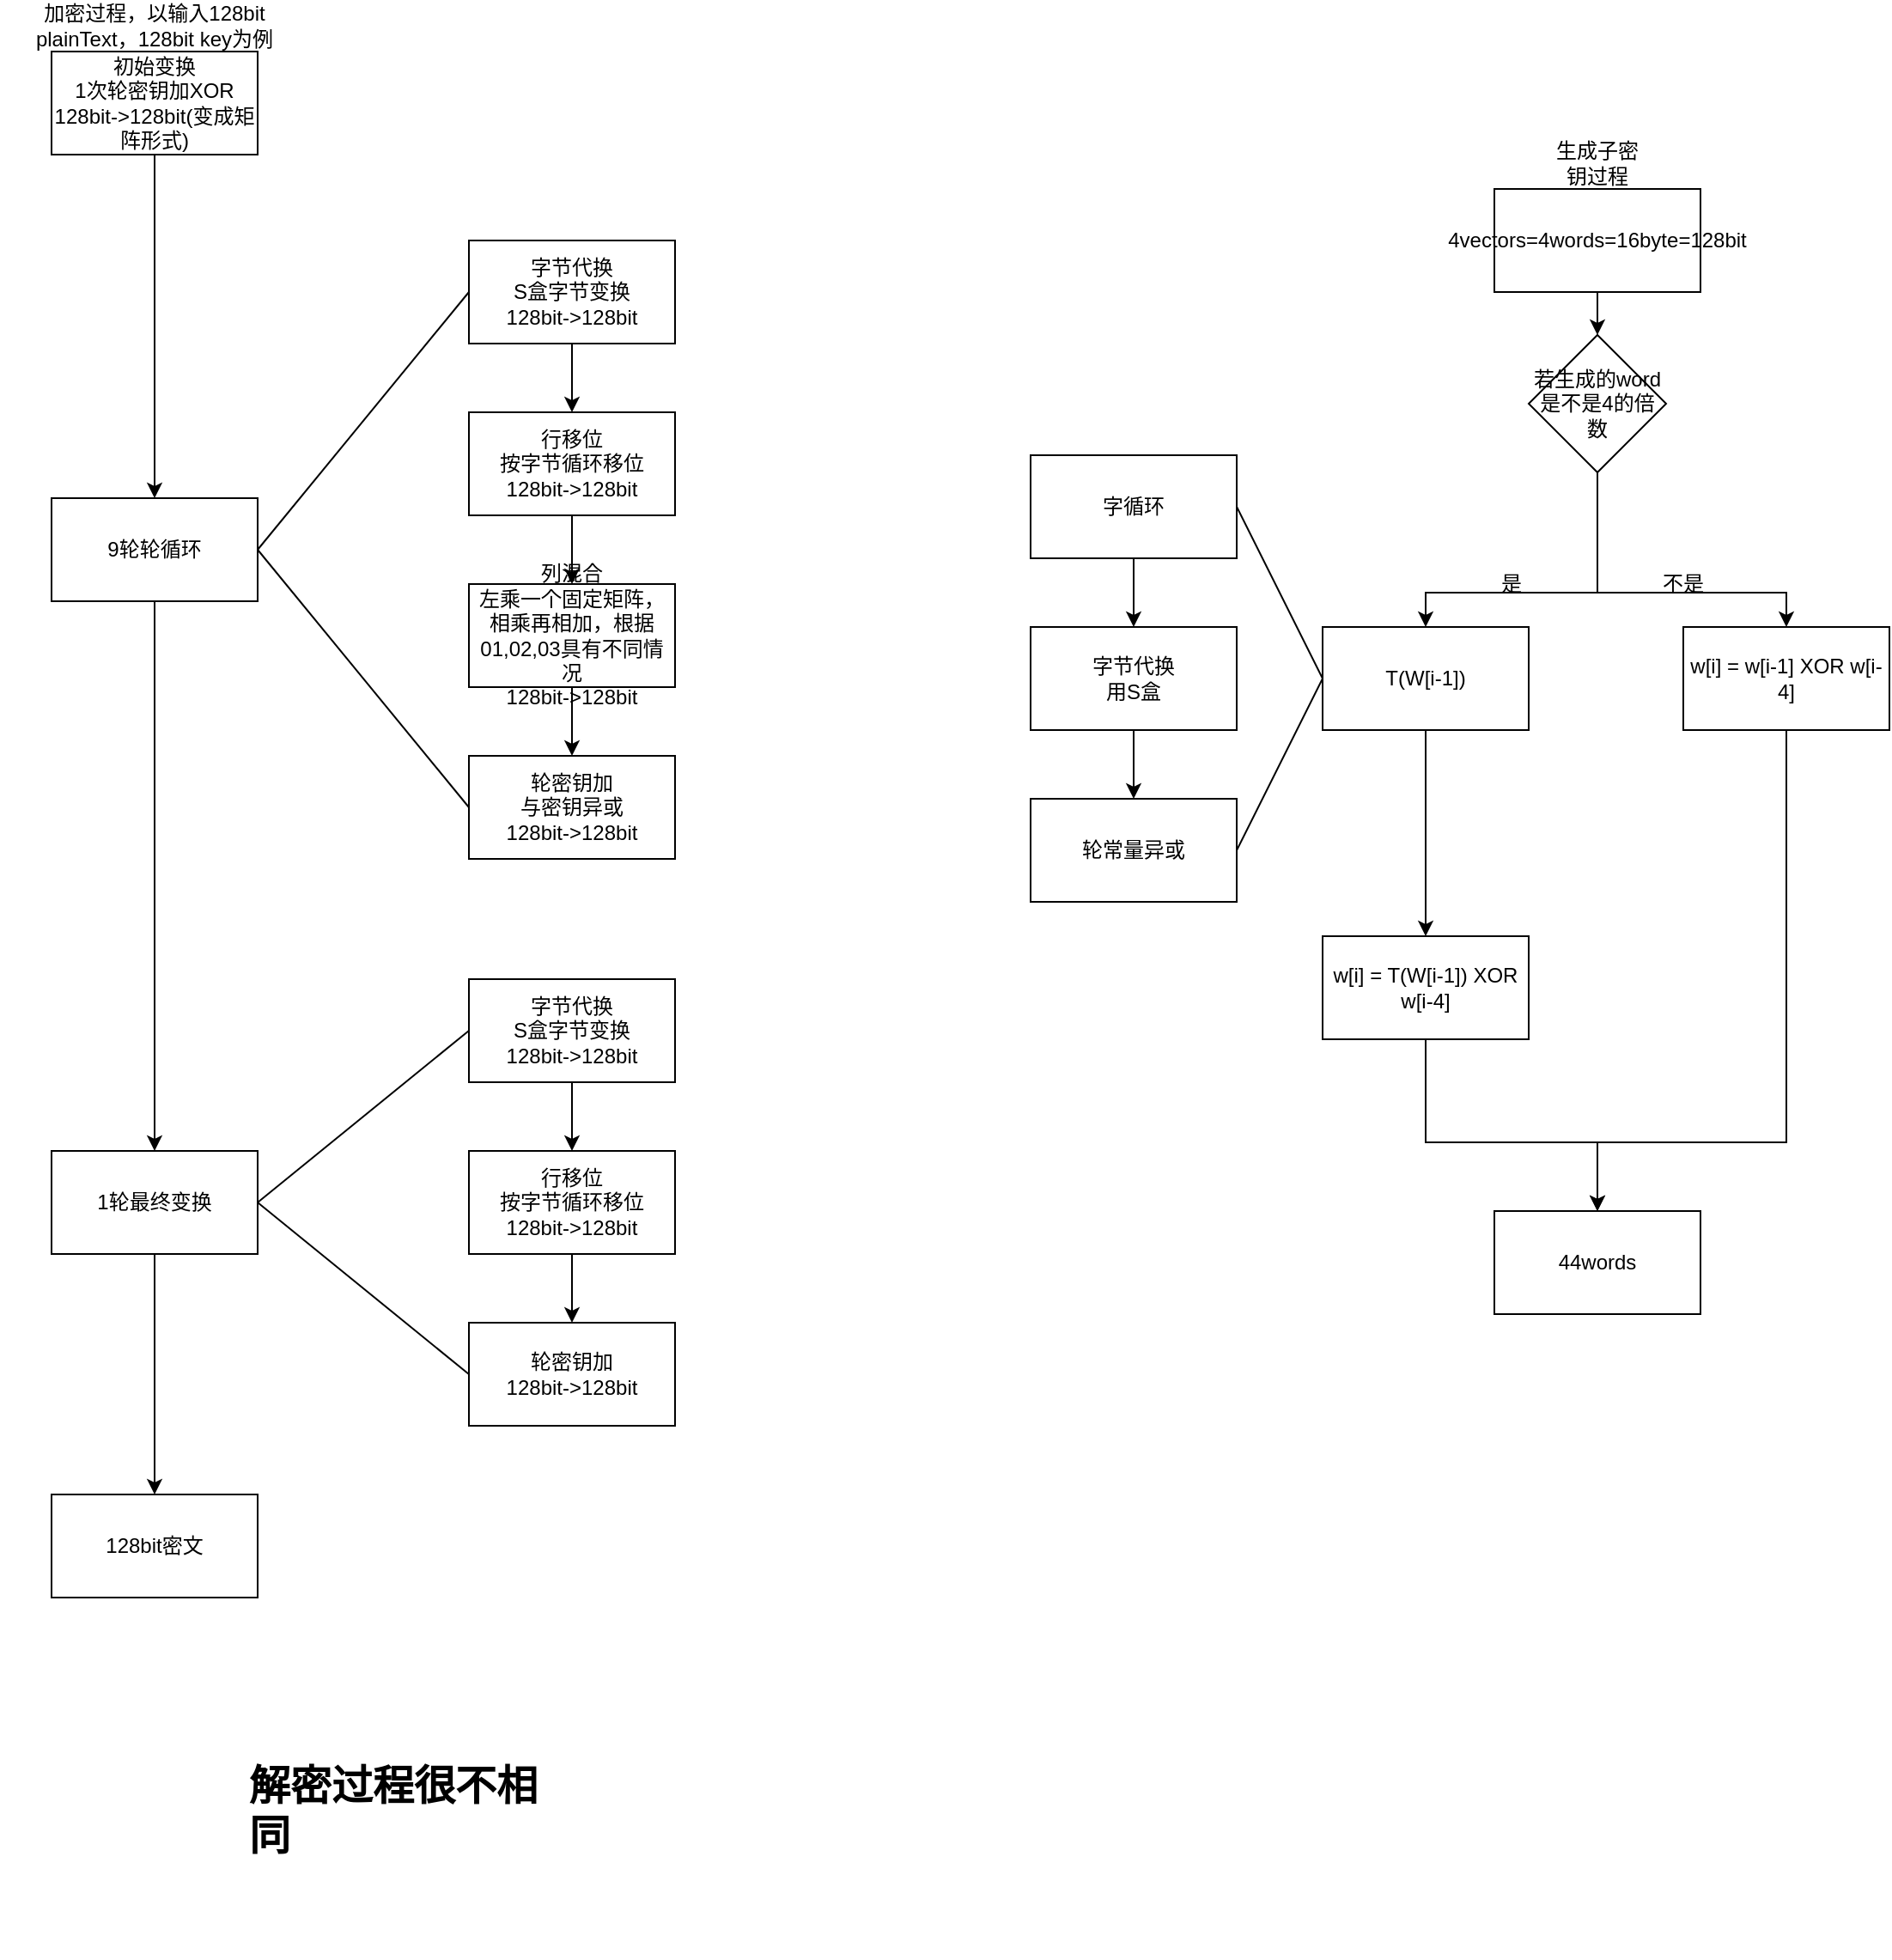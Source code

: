 <mxfile version="17.1.0" type="github">
  <diagram id="cqzonG41QX5fW-I68F4_" name="Page-1">
    <mxGraphModel dx="946" dy="557" grid="1" gridSize="10" guides="1" tooltips="1" connect="1" arrows="1" fold="1" page="1" pageScale="1" pageWidth="850" pageHeight="1100" math="0" shadow="0">
      <root>
        <mxCell id="0" />
        <mxCell id="1" parent="0" />
        <mxCell id="-XoX3T9-vUoqO6nSMwP--1" value="初始变换&lt;br&gt;1次轮密钥加XOR&lt;br&gt;128bit-&amp;gt;128bit(变成矩阵形式)" style="rounded=0;whiteSpace=wrap;html=1;" vertex="1" parent="1">
          <mxGeometry x="120" y="70" width="120" height="60" as="geometry" />
        </mxCell>
        <mxCell id="-XoX3T9-vUoqO6nSMwP--2" value="加密过程，以输入128bit plainText，128bit key为例" style="text;html=1;strokeColor=none;fillColor=none;align=center;verticalAlign=middle;whiteSpace=wrap;rounded=0;" vertex="1" parent="1">
          <mxGeometry x="90" y="40" width="180" height="30" as="geometry" />
        </mxCell>
        <mxCell id="-XoX3T9-vUoqO6nSMwP--15" value="" style="edgeStyle=orthogonalEdgeStyle;rounded=0;orthogonalLoop=1;jettySize=auto;html=1;" edge="1" parent="1" source="-XoX3T9-vUoqO6nSMwP--3" target="-XoX3T9-vUoqO6nSMwP--14">
          <mxGeometry relative="1" as="geometry" />
        </mxCell>
        <mxCell id="-XoX3T9-vUoqO6nSMwP--3" value="9轮轮循环" style="rounded=0;whiteSpace=wrap;html=1;" vertex="1" parent="1">
          <mxGeometry x="120" y="330" width="120" height="60" as="geometry" />
        </mxCell>
        <mxCell id="-XoX3T9-vUoqO6nSMwP--18" value="" style="edgeStyle=orthogonalEdgeStyle;rounded=0;orthogonalLoop=1;jettySize=auto;html=1;" edge="1" parent="1" source="-XoX3T9-vUoqO6nSMwP--5" target="-XoX3T9-vUoqO6nSMwP--6">
          <mxGeometry relative="1" as="geometry" />
        </mxCell>
        <mxCell id="-XoX3T9-vUoqO6nSMwP--5" value="字节代换&lt;br&gt;S盒字节变换&lt;br&gt;128bit-&amp;gt;128bit" style="rounded=0;whiteSpace=wrap;html=1;" vertex="1" parent="1">
          <mxGeometry x="363" y="180" width="120" height="60" as="geometry" />
        </mxCell>
        <mxCell id="-XoX3T9-vUoqO6nSMwP--19" value="" style="edgeStyle=orthogonalEdgeStyle;rounded=0;orthogonalLoop=1;jettySize=auto;html=1;" edge="1" parent="1" source="-XoX3T9-vUoqO6nSMwP--6" target="-XoX3T9-vUoqO6nSMwP--7">
          <mxGeometry relative="1" as="geometry" />
        </mxCell>
        <mxCell id="-XoX3T9-vUoqO6nSMwP--6" value="行移位&lt;br&gt;按字节循环移位&lt;br&gt;128bit-&amp;gt;128bit" style="rounded=0;whiteSpace=wrap;html=1;" vertex="1" parent="1">
          <mxGeometry x="363" y="280" width="120" height="60" as="geometry" />
        </mxCell>
        <mxCell id="-XoX3T9-vUoqO6nSMwP--20" value="" style="edgeStyle=orthogonalEdgeStyle;rounded=0;orthogonalLoop=1;jettySize=auto;html=1;" edge="1" parent="1" source="-XoX3T9-vUoqO6nSMwP--7" target="-XoX3T9-vUoqO6nSMwP--8">
          <mxGeometry relative="1" as="geometry" />
        </mxCell>
        <mxCell id="-XoX3T9-vUoqO6nSMwP--7" value="列混合&lt;br&gt;左乘一个固定矩阵，相乘再相加，根据01,02,03具有不同情况&lt;br&gt;128bit-&amp;gt;128bit" style="rounded=0;whiteSpace=wrap;html=1;" vertex="1" parent="1">
          <mxGeometry x="363" y="380" width="120" height="60" as="geometry" />
        </mxCell>
        <mxCell id="-XoX3T9-vUoqO6nSMwP--8" value="轮密钥加&lt;br&gt;与密钥异或&lt;br&gt;128bit-&amp;gt;128bit" style="rounded=0;whiteSpace=wrap;html=1;" vertex="1" parent="1">
          <mxGeometry x="363" y="480" width="120" height="60" as="geometry" />
        </mxCell>
        <mxCell id="-XoX3T9-vUoqO6nSMwP--23" value="" style="edgeStyle=orthogonalEdgeStyle;rounded=0;orthogonalLoop=1;jettySize=auto;html=1;" edge="1" parent="1" source="-XoX3T9-vUoqO6nSMwP--9" target="-XoX3T9-vUoqO6nSMwP--10">
          <mxGeometry relative="1" as="geometry" />
        </mxCell>
        <mxCell id="-XoX3T9-vUoqO6nSMwP--9" value="字节代换&lt;br&gt;S盒字节变换&lt;br&gt;128bit-&amp;gt;128bit" style="rounded=0;whiteSpace=wrap;html=1;" vertex="1" parent="1">
          <mxGeometry x="363" y="610" width="120" height="60" as="geometry" />
        </mxCell>
        <mxCell id="-XoX3T9-vUoqO6nSMwP--24" value="" style="edgeStyle=orthogonalEdgeStyle;rounded=0;orthogonalLoop=1;jettySize=auto;html=1;" edge="1" parent="1" source="-XoX3T9-vUoqO6nSMwP--10" target="-XoX3T9-vUoqO6nSMwP--12">
          <mxGeometry relative="1" as="geometry" />
        </mxCell>
        <mxCell id="-XoX3T9-vUoqO6nSMwP--10" value="行移位&lt;br&gt;按字节循环移位&lt;br&gt;128bit-&amp;gt;128bit" style="rounded=0;whiteSpace=wrap;html=1;" vertex="1" parent="1">
          <mxGeometry x="363" y="710" width="120" height="60" as="geometry" />
        </mxCell>
        <mxCell id="-XoX3T9-vUoqO6nSMwP--12" value="轮密钥加&lt;br&gt;128bit-&amp;gt;128bit" style="rounded=0;whiteSpace=wrap;html=1;" vertex="1" parent="1">
          <mxGeometry x="363" y="810" width="120" height="60" as="geometry" />
        </mxCell>
        <mxCell id="-XoX3T9-vUoqO6nSMwP--13" value="" style="endArrow=classic;html=1;rounded=0;entryX=0.5;entryY=0;entryDx=0;entryDy=0;exitX=0.5;exitY=1;exitDx=0;exitDy=0;" edge="1" parent="1" source="-XoX3T9-vUoqO6nSMwP--1" target="-XoX3T9-vUoqO6nSMwP--3">
          <mxGeometry width="50" height="50" relative="1" as="geometry">
            <mxPoint x="180" y="160" as="sourcePoint" />
            <mxPoint x="450" y="310" as="targetPoint" />
          </mxGeometry>
        </mxCell>
        <mxCell id="-XoX3T9-vUoqO6nSMwP--14" value="&lt;span&gt;1轮最终变换&lt;/span&gt;" style="rounded=0;whiteSpace=wrap;html=1;" vertex="1" parent="1">
          <mxGeometry x="120" y="710" width="120" height="60" as="geometry" />
        </mxCell>
        <mxCell id="-XoX3T9-vUoqO6nSMwP--16" value="" style="endArrow=none;html=1;rounded=0;exitX=1;exitY=0.5;exitDx=0;exitDy=0;entryX=0;entryY=0.5;entryDx=0;entryDy=0;" edge="1" parent="1" source="-XoX3T9-vUoqO6nSMwP--3" target="-XoX3T9-vUoqO6nSMwP--5">
          <mxGeometry width="50" height="50" relative="1" as="geometry">
            <mxPoint x="400" y="390" as="sourcePoint" />
            <mxPoint x="450" y="340" as="targetPoint" />
          </mxGeometry>
        </mxCell>
        <mxCell id="-XoX3T9-vUoqO6nSMwP--17" value="" style="endArrow=none;html=1;rounded=0;exitX=1;exitY=0.5;exitDx=0;exitDy=0;entryX=0;entryY=0.5;entryDx=0;entryDy=0;" edge="1" parent="1" source="-XoX3T9-vUoqO6nSMwP--3" target="-XoX3T9-vUoqO6nSMwP--8">
          <mxGeometry width="50" height="50" relative="1" as="geometry">
            <mxPoint x="400" y="500" as="sourcePoint" />
            <mxPoint x="450" y="450" as="targetPoint" />
          </mxGeometry>
        </mxCell>
        <mxCell id="-XoX3T9-vUoqO6nSMwP--21" value="" style="endArrow=none;html=1;rounded=0;exitX=1;exitY=0.5;exitDx=0;exitDy=0;entryX=0;entryY=0.5;entryDx=0;entryDy=0;" edge="1" parent="1" source="-XoX3T9-vUoqO6nSMwP--14" target="-XoX3T9-vUoqO6nSMwP--9">
          <mxGeometry width="50" height="50" relative="1" as="geometry">
            <mxPoint x="400" y="660" as="sourcePoint" />
            <mxPoint x="450" y="610" as="targetPoint" />
          </mxGeometry>
        </mxCell>
        <mxCell id="-XoX3T9-vUoqO6nSMwP--22" value="" style="endArrow=none;html=1;rounded=0;exitX=1;exitY=0.5;exitDx=0;exitDy=0;entryX=0;entryY=0.5;entryDx=0;entryDy=0;" edge="1" parent="1" source="-XoX3T9-vUoqO6nSMwP--14" target="-XoX3T9-vUoqO6nSMwP--12">
          <mxGeometry width="50" height="50" relative="1" as="geometry">
            <mxPoint x="400" y="660" as="sourcePoint" />
            <mxPoint x="450" y="610" as="targetPoint" />
          </mxGeometry>
        </mxCell>
        <mxCell id="-XoX3T9-vUoqO6nSMwP--25" value="w[i] = T(W[i-1]) XOR w[i-4]" style="rounded=0;whiteSpace=wrap;html=1;" vertex="1" parent="1">
          <mxGeometry x="860" y="585" width="120" height="60" as="geometry" />
        </mxCell>
        <mxCell id="-XoX3T9-vUoqO6nSMwP--26" value="T(W[i-1])" style="rounded=0;whiteSpace=wrap;html=1;" vertex="1" parent="1">
          <mxGeometry x="860" y="405" width="120" height="60" as="geometry" />
        </mxCell>
        <mxCell id="-XoX3T9-vUoqO6nSMwP--27" value="生成子密钥过程" style="text;html=1;strokeColor=none;fillColor=none;align=center;verticalAlign=middle;whiteSpace=wrap;rounded=0;" vertex="1" parent="1">
          <mxGeometry x="990" y="120" width="60" height="30" as="geometry" />
        </mxCell>
        <mxCell id="-XoX3T9-vUoqO6nSMwP--28" value="若生成的word是不是4的倍数" style="rhombus;whiteSpace=wrap;html=1;" vertex="1" parent="1">
          <mxGeometry x="980" y="235" width="80" height="80" as="geometry" />
        </mxCell>
        <mxCell id="-XoX3T9-vUoqO6nSMwP--29" value="w[i] = w[i-1] XOR w[i-4]" style="rounded=0;whiteSpace=wrap;html=1;" vertex="1" parent="1">
          <mxGeometry x="1070" y="405" width="120" height="60" as="geometry" />
        </mxCell>
        <mxCell id="-XoX3T9-vUoqO6nSMwP--35" value="" style="edgeStyle=orthogonalEdgeStyle;rounded=0;orthogonalLoop=1;jettySize=auto;html=1;" edge="1" parent="1" source="-XoX3T9-vUoqO6nSMwP--30" target="-XoX3T9-vUoqO6nSMwP--31">
          <mxGeometry relative="1" as="geometry" />
        </mxCell>
        <mxCell id="-XoX3T9-vUoqO6nSMwP--30" value="字循环" style="rounded=0;whiteSpace=wrap;html=1;" vertex="1" parent="1">
          <mxGeometry x="690" y="305" width="120" height="60" as="geometry" />
        </mxCell>
        <mxCell id="-XoX3T9-vUoqO6nSMwP--36" value="" style="edgeStyle=orthogonalEdgeStyle;rounded=0;orthogonalLoop=1;jettySize=auto;html=1;" edge="1" parent="1" source="-XoX3T9-vUoqO6nSMwP--31" target="-XoX3T9-vUoqO6nSMwP--32">
          <mxGeometry relative="1" as="geometry" />
        </mxCell>
        <mxCell id="-XoX3T9-vUoqO6nSMwP--31" value="字节代换&lt;br&gt;用S盒" style="rounded=0;whiteSpace=wrap;html=1;" vertex="1" parent="1">
          <mxGeometry x="690" y="405" width="120" height="60" as="geometry" />
        </mxCell>
        <mxCell id="-XoX3T9-vUoqO6nSMwP--32" value="轮常量异或" style="rounded=0;whiteSpace=wrap;html=1;" vertex="1" parent="1">
          <mxGeometry x="690" y="505" width="120" height="60" as="geometry" />
        </mxCell>
        <mxCell id="-XoX3T9-vUoqO6nSMwP--33" value="" style="endArrow=none;html=1;rounded=0;exitX=0;exitY=0.5;exitDx=0;exitDy=0;entryX=1;entryY=0.5;entryDx=0;entryDy=0;" edge="1" parent="1" source="-XoX3T9-vUoqO6nSMwP--26" target="-XoX3T9-vUoqO6nSMwP--30">
          <mxGeometry width="50" height="50" relative="1" as="geometry">
            <mxPoint x="700" y="385" as="sourcePoint" />
            <mxPoint x="750" y="335" as="targetPoint" />
          </mxGeometry>
        </mxCell>
        <mxCell id="-XoX3T9-vUoqO6nSMwP--34" value="" style="endArrow=none;html=1;rounded=0;exitX=0;exitY=0.5;exitDx=0;exitDy=0;entryX=1;entryY=0.5;entryDx=0;entryDy=0;" edge="1" parent="1" source="-XoX3T9-vUoqO6nSMwP--26" target="-XoX3T9-vUoqO6nSMwP--32">
          <mxGeometry width="50" height="50" relative="1" as="geometry">
            <mxPoint x="800" y="475" as="sourcePoint" />
            <mxPoint x="750" y="335" as="targetPoint" />
          </mxGeometry>
        </mxCell>
        <mxCell id="-XoX3T9-vUoqO6nSMwP--40" value="" style="endArrow=classic;html=1;rounded=0;exitX=0.5;exitY=1;exitDx=0;exitDy=0;entryX=0.5;entryY=0;entryDx=0;entryDy=0;" edge="1" parent="1" source="-XoX3T9-vUoqO6nSMwP--28" target="-XoX3T9-vUoqO6nSMwP--26">
          <mxGeometry width="50" height="50" relative="1" as="geometry">
            <mxPoint x="700" y="475" as="sourcePoint" />
            <mxPoint x="920" y="385" as="targetPoint" />
            <Array as="points">
              <mxPoint x="1020" y="385" />
              <mxPoint x="920" y="385" />
            </Array>
          </mxGeometry>
        </mxCell>
        <mxCell id="-XoX3T9-vUoqO6nSMwP--41" value="" style="endArrow=classic;html=1;rounded=0;exitX=0.5;exitY=1;exitDx=0;exitDy=0;entryX=0.5;entryY=0;entryDx=0;entryDy=0;" edge="1" parent="1" source="-XoX3T9-vUoqO6nSMwP--28" target="-XoX3T9-vUoqO6nSMwP--29">
          <mxGeometry width="50" height="50" relative="1" as="geometry">
            <mxPoint x="700" y="425" as="sourcePoint" />
            <mxPoint x="1090" y="335" as="targetPoint" />
            <Array as="points">
              <mxPoint x="1020" y="385" />
              <mxPoint x="1130" y="385" />
            </Array>
          </mxGeometry>
        </mxCell>
        <mxCell id="-XoX3T9-vUoqO6nSMwP--42" value="" style="endArrow=classic;html=1;rounded=0;exitX=0.5;exitY=1;exitDx=0;exitDy=0;entryX=0.5;entryY=0;entryDx=0;entryDy=0;" edge="1" parent="1" source="-XoX3T9-vUoqO6nSMwP--26" target="-XoX3T9-vUoqO6nSMwP--25">
          <mxGeometry width="50" height="50" relative="1" as="geometry">
            <mxPoint x="900" y="575" as="sourcePoint" />
            <mxPoint x="950" y="525" as="targetPoint" />
          </mxGeometry>
        </mxCell>
        <mxCell id="-XoX3T9-vUoqO6nSMwP--47" value="" style="edgeStyle=orthogonalEdgeStyle;rounded=0;orthogonalLoop=1;jettySize=auto;html=1;" edge="1" parent="1" source="-XoX3T9-vUoqO6nSMwP--43" target="-XoX3T9-vUoqO6nSMwP--28">
          <mxGeometry relative="1" as="geometry" />
        </mxCell>
        <mxCell id="-XoX3T9-vUoqO6nSMwP--43" value="4vectors=4words=16byte=128bit" style="rounded=0;whiteSpace=wrap;html=1;" vertex="1" parent="1">
          <mxGeometry x="960" y="150" width="120" height="60" as="geometry" />
        </mxCell>
        <mxCell id="-XoX3T9-vUoqO6nSMwP--44" value="44words" style="rounded=0;whiteSpace=wrap;html=1;" vertex="1" parent="1">
          <mxGeometry x="960" y="745" width="120" height="60" as="geometry" />
        </mxCell>
        <mxCell id="-XoX3T9-vUoqO6nSMwP--45" value="" style="endArrow=classic;html=1;rounded=0;exitX=0.5;exitY=1;exitDx=0;exitDy=0;entryX=0.5;entryY=0;entryDx=0;entryDy=0;" edge="1" parent="1" source="-XoX3T9-vUoqO6nSMwP--25" target="-XoX3T9-vUoqO6nSMwP--44">
          <mxGeometry width="50" height="50" relative="1" as="geometry">
            <mxPoint x="900" y="685" as="sourcePoint" />
            <mxPoint x="950" y="635" as="targetPoint" />
            <Array as="points">
              <mxPoint x="920" y="705" />
              <mxPoint x="1020" y="705" />
            </Array>
          </mxGeometry>
        </mxCell>
        <mxCell id="-XoX3T9-vUoqO6nSMwP--46" value="" style="endArrow=classic;html=1;rounded=0;exitX=0.5;exitY=1;exitDx=0;exitDy=0;entryX=0.5;entryY=0;entryDx=0;entryDy=0;" edge="1" parent="1" source="-XoX3T9-vUoqO6nSMwP--29" target="-XoX3T9-vUoqO6nSMwP--44">
          <mxGeometry width="50" height="50" relative="1" as="geometry">
            <mxPoint x="900" y="685" as="sourcePoint" />
            <mxPoint x="950" y="635" as="targetPoint" />
            <Array as="points">
              <mxPoint x="1130" y="705" />
              <mxPoint x="1020" y="705" />
            </Array>
          </mxGeometry>
        </mxCell>
        <mxCell id="-XoX3T9-vUoqO6nSMwP--48" value="是" style="text;html=1;strokeColor=none;fillColor=none;align=center;verticalAlign=middle;whiteSpace=wrap;rounded=0;" vertex="1" parent="1">
          <mxGeometry x="940" y="365" width="60" height="30" as="geometry" />
        </mxCell>
        <mxCell id="-XoX3T9-vUoqO6nSMwP--49" value="不是" style="text;html=1;strokeColor=none;fillColor=none;align=center;verticalAlign=middle;whiteSpace=wrap;rounded=0;" vertex="1" parent="1">
          <mxGeometry x="1040" y="365" width="60" height="30" as="geometry" />
        </mxCell>
        <mxCell id="-XoX3T9-vUoqO6nSMwP--50" value="128bit密文" style="rounded=0;whiteSpace=wrap;html=1;" vertex="1" parent="1">
          <mxGeometry x="120" y="910" width="120" height="60" as="geometry" />
        </mxCell>
        <mxCell id="-XoX3T9-vUoqO6nSMwP--51" value="" style="endArrow=classic;html=1;rounded=0;exitX=0.5;exitY=1;exitDx=0;exitDy=0;" edge="1" parent="1" source="-XoX3T9-vUoqO6nSMwP--14" target="-XoX3T9-vUoqO6nSMwP--50">
          <mxGeometry width="50" height="50" relative="1" as="geometry">
            <mxPoint x="180" y="810" as="sourcePoint" />
            <mxPoint x="230" y="760" as="targetPoint" />
          </mxGeometry>
        </mxCell>
        <mxCell id="-XoX3T9-vUoqO6nSMwP--52" value="&lt;h1&gt;解密过程很不相同&lt;/h1&gt;&lt;p&gt;&lt;br&gt;&lt;/p&gt;" style="text;html=1;strokeColor=none;fillColor=none;spacing=5;spacingTop=-20;whiteSpace=wrap;overflow=hidden;rounded=0;" vertex="1" parent="1">
          <mxGeometry x="230" y="1060" width="190" height="120" as="geometry" />
        </mxCell>
      </root>
    </mxGraphModel>
  </diagram>
</mxfile>
